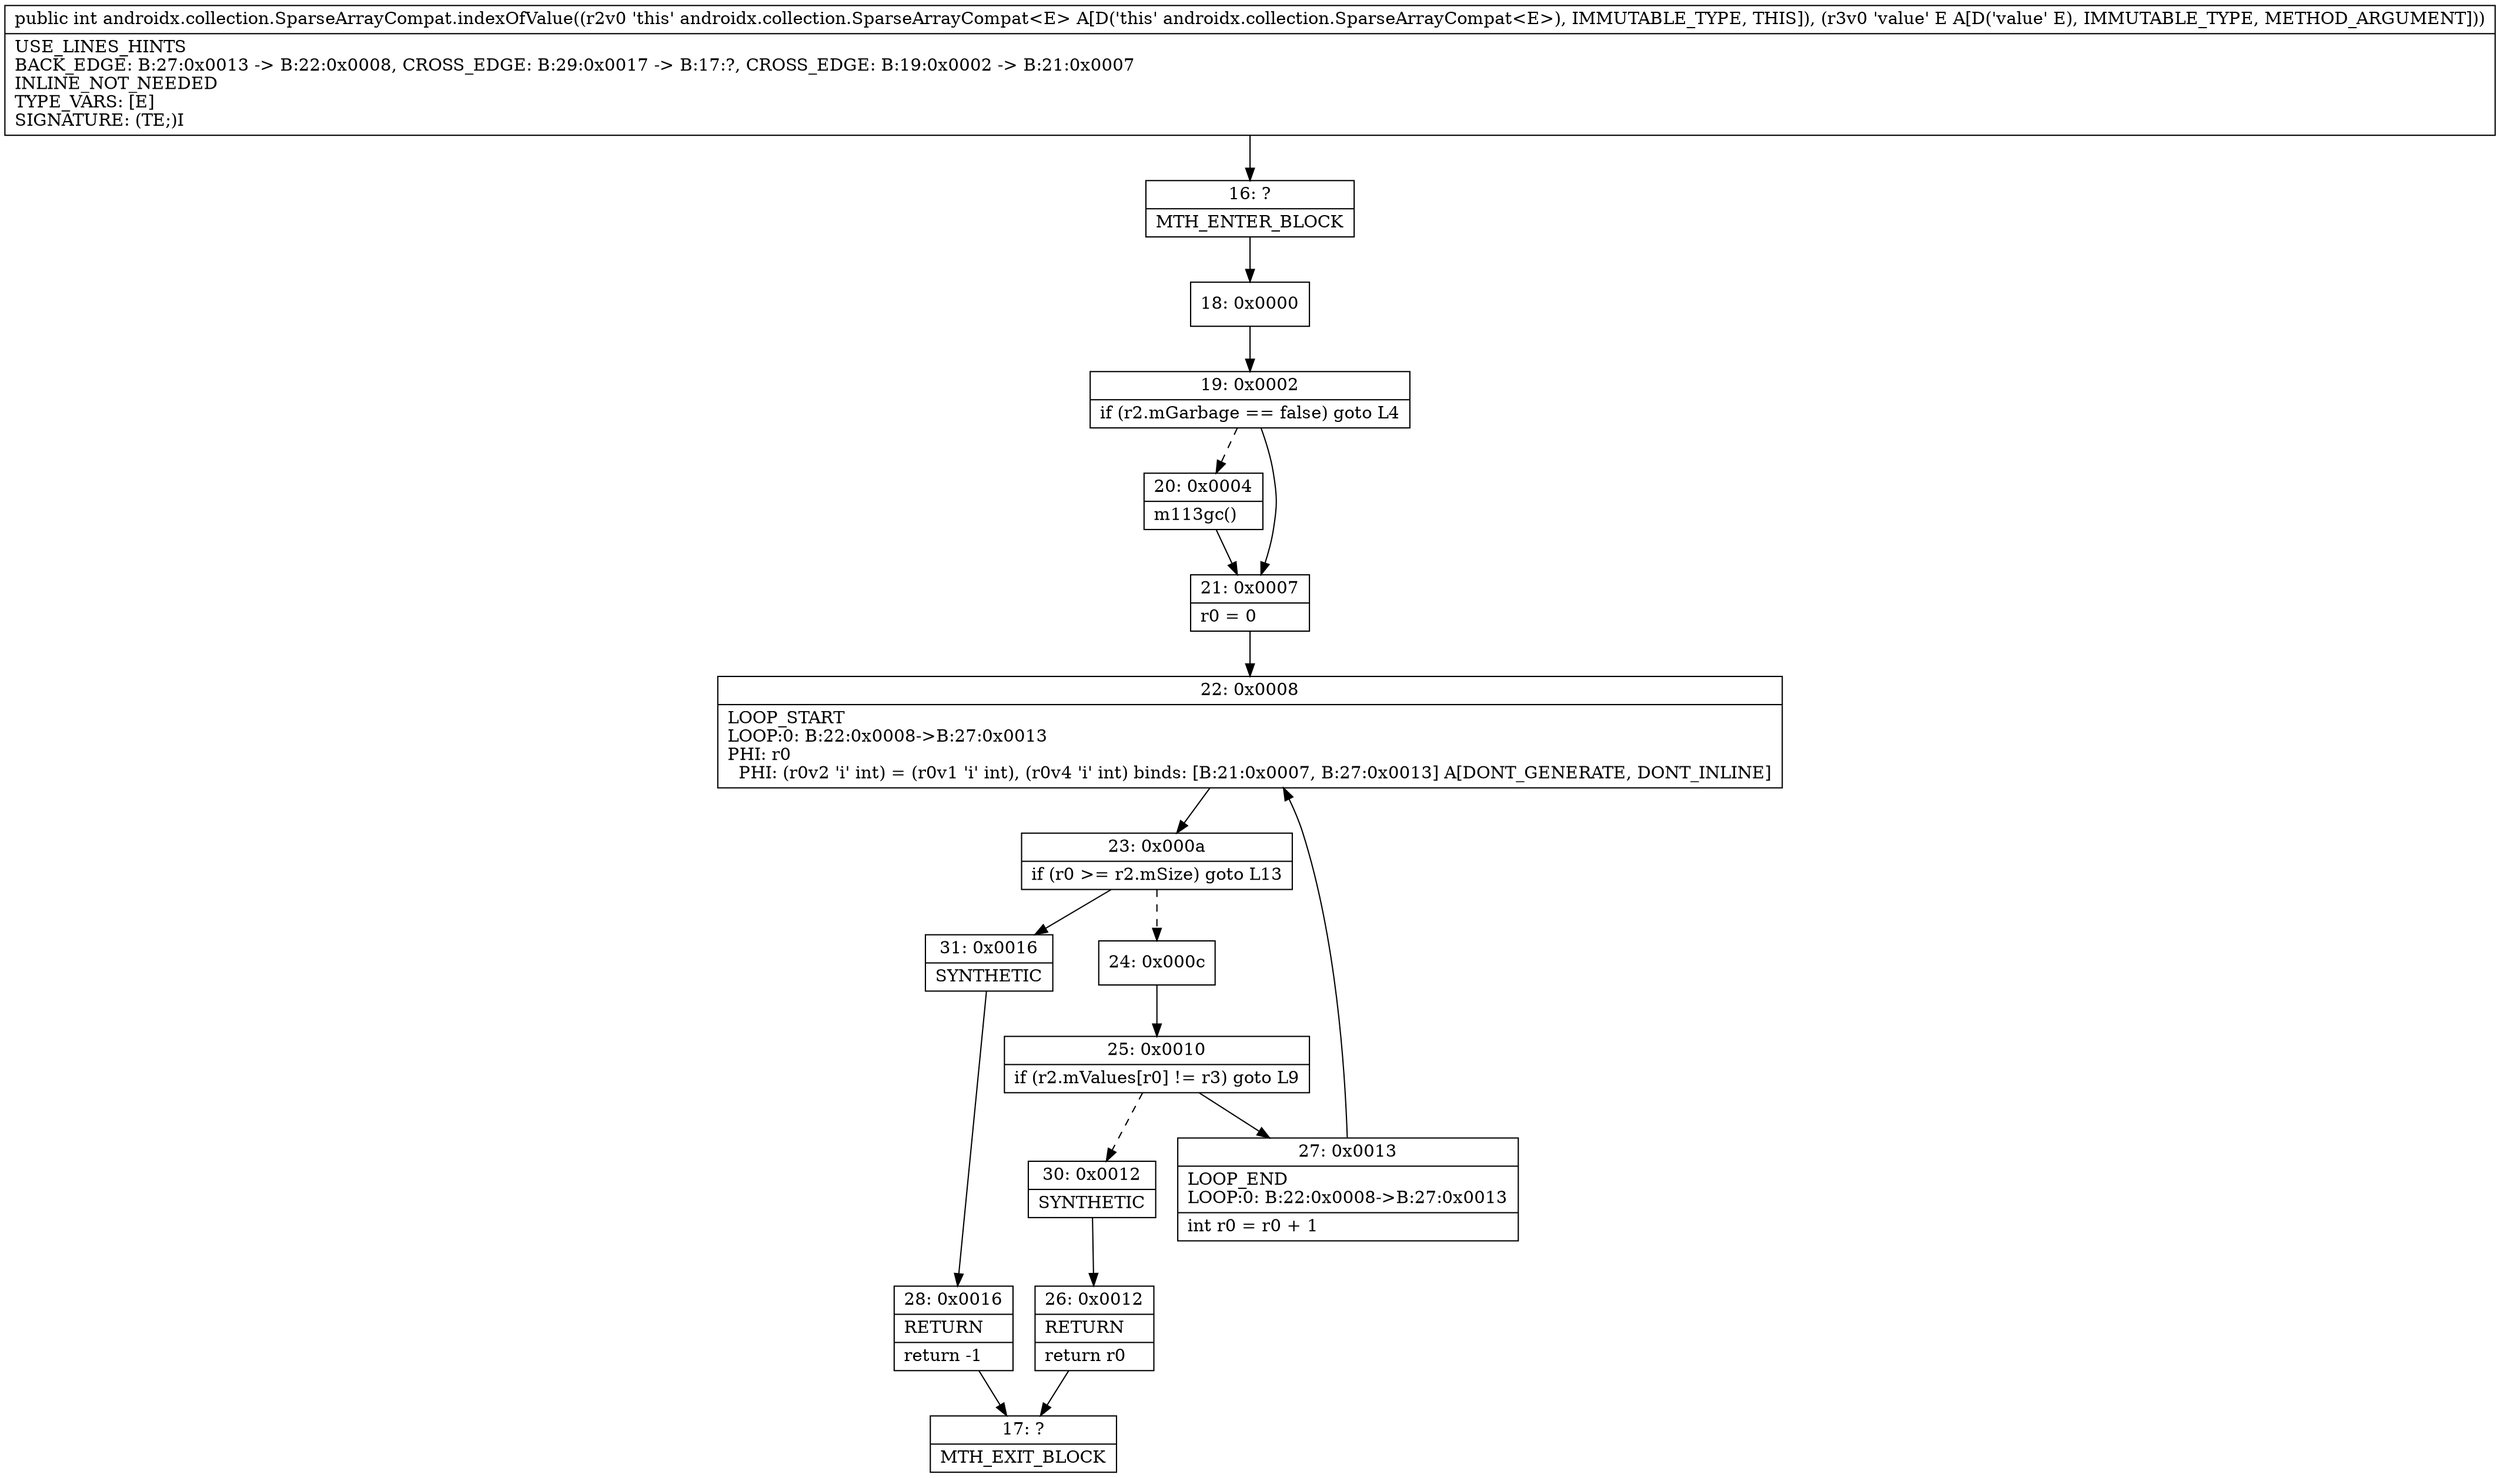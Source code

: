 digraph "CFG forandroidx.collection.SparseArrayCompat.indexOfValue(Ljava\/lang\/Object;)I" {
Node_16 [shape=record,label="{16\:\ ?|MTH_ENTER_BLOCK\l}"];
Node_18 [shape=record,label="{18\:\ 0x0000}"];
Node_19 [shape=record,label="{19\:\ 0x0002|if (r2.mGarbage == false) goto L4\l}"];
Node_20 [shape=record,label="{20\:\ 0x0004|m113gc()\l}"];
Node_21 [shape=record,label="{21\:\ 0x0007|r0 = 0\l}"];
Node_22 [shape=record,label="{22\:\ 0x0008|LOOP_START\lLOOP:0: B:22:0x0008\-\>B:27:0x0013\lPHI: r0 \l  PHI: (r0v2 'i' int) = (r0v1 'i' int), (r0v4 'i' int) binds: [B:21:0x0007, B:27:0x0013] A[DONT_GENERATE, DONT_INLINE]\l}"];
Node_23 [shape=record,label="{23\:\ 0x000a|if (r0 \>= r2.mSize) goto L13\l}"];
Node_24 [shape=record,label="{24\:\ 0x000c}"];
Node_25 [shape=record,label="{25\:\ 0x0010|if (r2.mValues[r0] != r3) goto L9\l}"];
Node_27 [shape=record,label="{27\:\ 0x0013|LOOP_END\lLOOP:0: B:22:0x0008\-\>B:27:0x0013\l|int r0 = r0 + 1\l}"];
Node_30 [shape=record,label="{30\:\ 0x0012|SYNTHETIC\l}"];
Node_26 [shape=record,label="{26\:\ 0x0012|RETURN\l|return r0\l}"];
Node_17 [shape=record,label="{17\:\ ?|MTH_EXIT_BLOCK\l}"];
Node_31 [shape=record,label="{31\:\ 0x0016|SYNTHETIC\l}"];
Node_28 [shape=record,label="{28\:\ 0x0016|RETURN\l|return \-1\l}"];
MethodNode[shape=record,label="{public int androidx.collection.SparseArrayCompat.indexOfValue((r2v0 'this' androidx.collection.SparseArrayCompat\<E\> A[D('this' androidx.collection.SparseArrayCompat\<E\>), IMMUTABLE_TYPE, THIS]), (r3v0 'value' E A[D('value' E), IMMUTABLE_TYPE, METHOD_ARGUMENT]))  | USE_LINES_HINTS\lBACK_EDGE: B:27:0x0013 \-\> B:22:0x0008, CROSS_EDGE: B:29:0x0017 \-\> B:17:?, CROSS_EDGE: B:19:0x0002 \-\> B:21:0x0007\lINLINE_NOT_NEEDED\lTYPE_VARS: [E]\lSIGNATURE: (TE;)I\l}"];
MethodNode -> Node_16;Node_16 -> Node_18;
Node_18 -> Node_19;
Node_19 -> Node_20[style=dashed];
Node_19 -> Node_21;
Node_20 -> Node_21;
Node_21 -> Node_22;
Node_22 -> Node_23;
Node_23 -> Node_24[style=dashed];
Node_23 -> Node_31;
Node_24 -> Node_25;
Node_25 -> Node_27;
Node_25 -> Node_30[style=dashed];
Node_27 -> Node_22;
Node_30 -> Node_26;
Node_26 -> Node_17;
Node_31 -> Node_28;
Node_28 -> Node_17;
}

